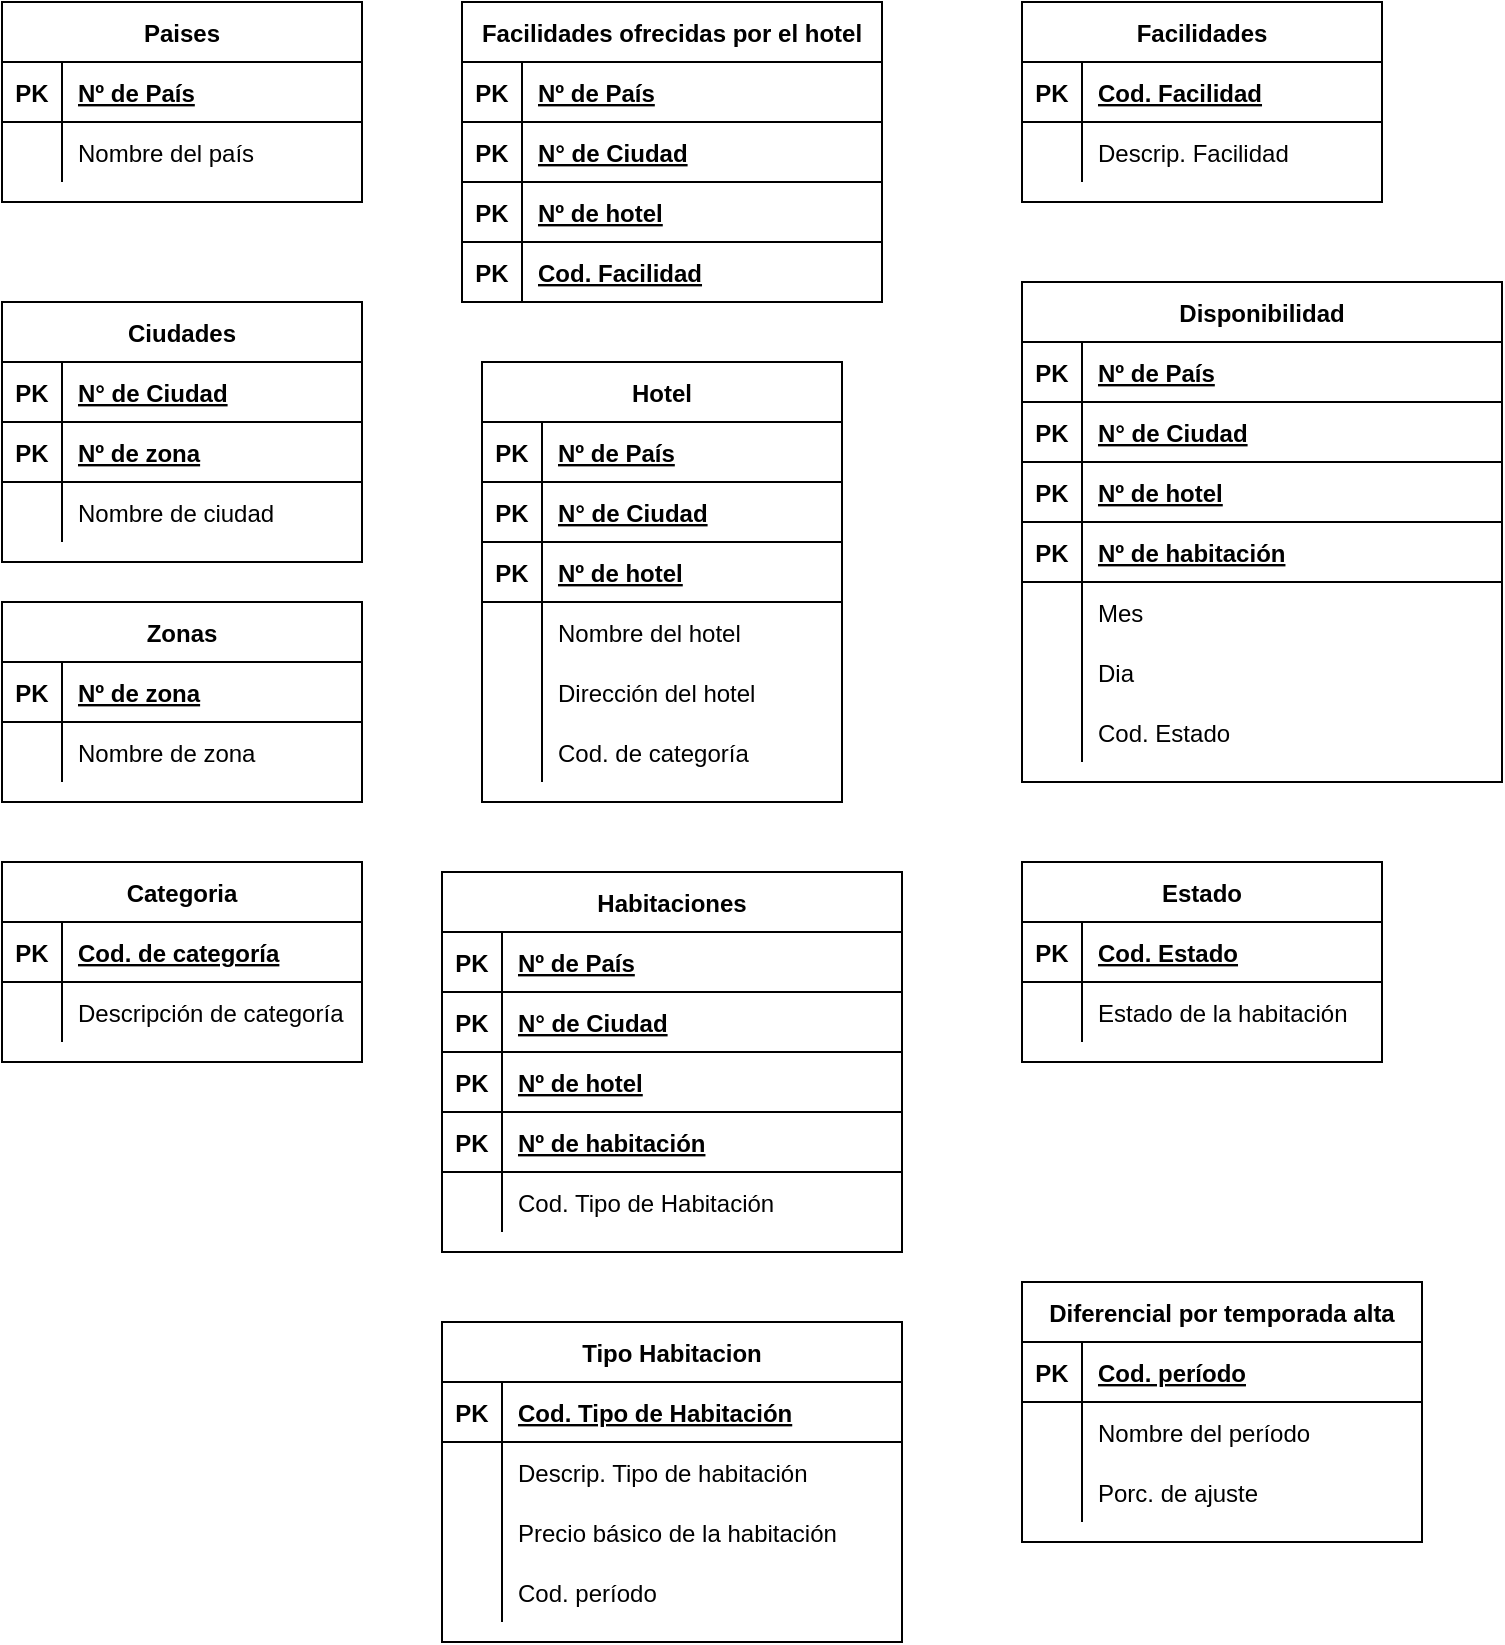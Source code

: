 <mxfile version="13.6.6" type="github">
  <diagram id="R2lEEEUBdFMjLlhIrx00" name="Page-1">
    <mxGraphModel dx="1021" dy="472" grid="1" gridSize="10" guides="1" tooltips="1" connect="1" arrows="1" fold="1" page="1" pageScale="1" pageWidth="850" pageHeight="1100" math="0" shadow="0" extFonts="Permanent Marker^https://fonts.googleapis.com/css?family=Permanent+Marker">
      <root>
        <mxCell id="0" />
        <mxCell id="1" parent="0" />
        <mxCell id="zM5AwayF6_xYyE6DOSep-14" value="Facilidades ofrecidas por el hotel" style="shape=table;startSize=30;container=1;collapsible=1;childLayout=tableLayout;fixedRows=1;rowLines=0;fontStyle=1;align=center;resizeLast=1;" parent="1" vertex="1">
          <mxGeometry x="530" y="20" width="210" height="150" as="geometry" />
        </mxCell>
        <mxCell id="zM5AwayF6_xYyE6DOSep-15" value="" style="shape=partialRectangle;collapsible=0;dropTarget=0;pointerEvents=0;fillColor=none;top=0;left=0;bottom=1;right=0;points=[[0,0.5],[1,0.5]];portConstraint=eastwest;" parent="zM5AwayF6_xYyE6DOSep-14" vertex="1">
          <mxGeometry y="30" width="210" height="30" as="geometry" />
        </mxCell>
        <mxCell id="zM5AwayF6_xYyE6DOSep-16" value="PK" style="shape=partialRectangle;connectable=0;fillColor=none;top=0;left=0;bottom=0;right=0;fontStyle=1;overflow=hidden;" parent="zM5AwayF6_xYyE6DOSep-15" vertex="1">
          <mxGeometry width="30" height="30" as="geometry" />
        </mxCell>
        <mxCell id="zM5AwayF6_xYyE6DOSep-17" value="Nº de País" style="shape=partialRectangle;connectable=0;fillColor=none;top=0;left=0;bottom=0;right=0;align=left;spacingLeft=6;fontStyle=5;overflow=hidden;" parent="zM5AwayF6_xYyE6DOSep-15" vertex="1">
          <mxGeometry x="30" width="180" height="30" as="geometry" />
        </mxCell>
        <mxCell id="zM5AwayF6_xYyE6DOSep-81" value="" style="shape=partialRectangle;collapsible=0;dropTarget=0;pointerEvents=0;fillColor=none;top=0;left=0;bottom=1;right=0;points=[[0,0.5],[1,0.5]];portConstraint=eastwest;" parent="zM5AwayF6_xYyE6DOSep-14" vertex="1">
          <mxGeometry y="60" width="210" height="30" as="geometry" />
        </mxCell>
        <mxCell id="zM5AwayF6_xYyE6DOSep-82" value="PK" style="shape=partialRectangle;connectable=0;fillColor=none;top=0;left=0;bottom=0;right=0;fontStyle=1;overflow=hidden;" parent="zM5AwayF6_xYyE6DOSep-81" vertex="1">
          <mxGeometry width="30" height="30" as="geometry" />
        </mxCell>
        <mxCell id="zM5AwayF6_xYyE6DOSep-83" value="N° de Ciudad" style="shape=partialRectangle;connectable=0;fillColor=none;top=0;left=0;bottom=0;right=0;align=left;spacingLeft=6;fontStyle=5;overflow=hidden;" parent="zM5AwayF6_xYyE6DOSep-81" vertex="1">
          <mxGeometry x="30" width="180" height="30" as="geometry" />
        </mxCell>
        <mxCell id="zM5AwayF6_xYyE6DOSep-87" value="" style="shape=partialRectangle;collapsible=0;dropTarget=0;pointerEvents=0;fillColor=none;top=0;left=0;bottom=1;right=0;points=[[0,0.5],[1,0.5]];portConstraint=eastwest;align=center;" parent="zM5AwayF6_xYyE6DOSep-14" vertex="1">
          <mxGeometry y="90" width="210" height="30" as="geometry" />
        </mxCell>
        <mxCell id="zM5AwayF6_xYyE6DOSep-88" value="PK" style="shape=partialRectangle;connectable=0;fillColor=none;top=0;left=0;bottom=0;right=0;fontStyle=1;overflow=hidden;" parent="zM5AwayF6_xYyE6DOSep-87" vertex="1">
          <mxGeometry width="30" height="30" as="geometry" />
        </mxCell>
        <mxCell id="zM5AwayF6_xYyE6DOSep-89" value="Nº de hotel" style="shape=partialRectangle;connectable=0;fillColor=none;top=0;left=0;bottom=0;right=0;align=left;spacingLeft=6;fontStyle=5;overflow=hidden;" parent="zM5AwayF6_xYyE6DOSep-87" vertex="1">
          <mxGeometry x="30" width="180" height="30" as="geometry" />
        </mxCell>
        <mxCell id="zM5AwayF6_xYyE6DOSep-90" value="" style="shape=partialRectangle;collapsible=0;dropTarget=0;pointerEvents=0;fillColor=none;top=0;left=0;bottom=1;right=0;points=[[0,0.5],[1,0.5]];portConstraint=eastwest;align=center;" parent="zM5AwayF6_xYyE6DOSep-14" vertex="1">
          <mxGeometry y="120" width="210" height="30" as="geometry" />
        </mxCell>
        <mxCell id="zM5AwayF6_xYyE6DOSep-91" value="PK" style="shape=partialRectangle;connectable=0;fillColor=none;top=0;left=0;bottom=0;right=0;fontStyle=1;overflow=hidden;" parent="zM5AwayF6_xYyE6DOSep-90" vertex="1">
          <mxGeometry width="30" height="30" as="geometry" />
        </mxCell>
        <mxCell id="zM5AwayF6_xYyE6DOSep-92" value="Cod. Facilidad" style="shape=partialRectangle;connectable=0;fillColor=none;top=0;left=0;bottom=0;right=0;align=left;spacingLeft=6;fontStyle=5;overflow=hidden;" parent="zM5AwayF6_xYyE6DOSep-90" vertex="1">
          <mxGeometry x="30" width="180" height="30" as="geometry" />
        </mxCell>
        <mxCell id="zM5AwayF6_xYyE6DOSep-1" value="Hotel" style="shape=table;startSize=30;container=1;collapsible=1;childLayout=tableLayout;fixedRows=1;rowLines=0;fontStyle=1;align=center;resizeLast=1;" parent="1" vertex="1">
          <mxGeometry x="540" y="200" width="180" height="220" as="geometry" />
        </mxCell>
        <mxCell id="zM5AwayF6_xYyE6DOSep-2" value="" style="shape=partialRectangle;collapsible=0;dropTarget=0;pointerEvents=0;fillColor=none;top=0;left=0;bottom=1;right=0;points=[[0,0.5],[1,0.5]];portConstraint=eastwest;" parent="zM5AwayF6_xYyE6DOSep-1" vertex="1">
          <mxGeometry y="30" width="180" height="30" as="geometry" />
        </mxCell>
        <mxCell id="zM5AwayF6_xYyE6DOSep-3" value="PK" style="shape=partialRectangle;connectable=0;fillColor=none;top=0;left=0;bottom=0;right=0;fontStyle=1;overflow=hidden;" parent="zM5AwayF6_xYyE6DOSep-2" vertex="1">
          <mxGeometry width="30" height="30" as="geometry" />
        </mxCell>
        <mxCell id="zM5AwayF6_xYyE6DOSep-4" value="Nº de País" style="shape=partialRectangle;connectable=0;fillColor=none;top=0;left=0;bottom=0;right=0;align=left;spacingLeft=6;fontStyle=5;overflow=hidden;" parent="zM5AwayF6_xYyE6DOSep-2" vertex="1">
          <mxGeometry x="30" width="150" height="30" as="geometry" />
        </mxCell>
        <mxCell id="zM5AwayF6_xYyE6DOSep-41" value="" style="shape=partialRectangle;collapsible=0;dropTarget=0;pointerEvents=0;fillColor=none;top=0;left=0;bottom=1;right=0;points=[[0,0.5],[1,0.5]];portConstraint=eastwest;" parent="zM5AwayF6_xYyE6DOSep-1" vertex="1">
          <mxGeometry y="60" width="180" height="30" as="geometry" />
        </mxCell>
        <mxCell id="zM5AwayF6_xYyE6DOSep-42" value="PK" style="shape=partialRectangle;connectable=0;fillColor=none;top=0;left=0;bottom=0;right=0;fontStyle=1;overflow=hidden;" parent="zM5AwayF6_xYyE6DOSep-41" vertex="1">
          <mxGeometry width="30" height="30" as="geometry" />
        </mxCell>
        <mxCell id="zM5AwayF6_xYyE6DOSep-43" value="N° de Ciudad" style="shape=partialRectangle;connectable=0;fillColor=none;top=0;left=0;bottom=0;right=0;align=left;spacingLeft=6;fontStyle=5;overflow=hidden;" parent="zM5AwayF6_xYyE6DOSep-41" vertex="1">
          <mxGeometry x="30" width="150" height="30" as="geometry" />
        </mxCell>
        <mxCell id="zM5AwayF6_xYyE6DOSep-57" value="" style="shape=partialRectangle;collapsible=0;dropTarget=0;pointerEvents=0;fillColor=none;top=0;left=0;bottom=1;right=0;points=[[0,0.5],[1,0.5]];portConstraint=eastwest;" parent="zM5AwayF6_xYyE6DOSep-1" vertex="1">
          <mxGeometry y="90" width="180" height="30" as="geometry" />
        </mxCell>
        <mxCell id="zM5AwayF6_xYyE6DOSep-58" value="PK" style="shape=partialRectangle;connectable=0;fillColor=none;top=0;left=0;bottom=0;right=0;fontStyle=1;overflow=hidden;" parent="zM5AwayF6_xYyE6DOSep-57" vertex="1">
          <mxGeometry width="30" height="30" as="geometry" />
        </mxCell>
        <mxCell id="zM5AwayF6_xYyE6DOSep-59" value="Nº de hotel" style="shape=partialRectangle;connectable=0;fillColor=none;top=0;left=0;bottom=0;right=0;align=left;spacingLeft=6;fontStyle=5;overflow=hidden;" parent="zM5AwayF6_xYyE6DOSep-57" vertex="1">
          <mxGeometry x="30" width="150" height="30" as="geometry" />
        </mxCell>
        <mxCell id="zM5AwayF6_xYyE6DOSep-61" value="" style="shape=partialRectangle;collapsible=0;dropTarget=0;pointerEvents=0;fillColor=none;top=0;left=0;bottom=0;right=0;points=[[0,0.5],[1,0.5]];portConstraint=eastwest;" parent="zM5AwayF6_xYyE6DOSep-1" vertex="1">
          <mxGeometry y="120" width="180" height="30" as="geometry" />
        </mxCell>
        <mxCell id="zM5AwayF6_xYyE6DOSep-62" value="" style="shape=partialRectangle;connectable=0;fillColor=none;top=0;left=0;bottom=0;right=0;editable=1;overflow=hidden;" parent="zM5AwayF6_xYyE6DOSep-61" vertex="1">
          <mxGeometry width="30" height="30" as="geometry" />
        </mxCell>
        <mxCell id="zM5AwayF6_xYyE6DOSep-63" value="Nombre del hotel " style="shape=partialRectangle;connectable=0;fillColor=none;top=0;left=0;bottom=0;right=0;align=left;spacingLeft=6;overflow=hidden;" parent="zM5AwayF6_xYyE6DOSep-61" vertex="1">
          <mxGeometry x="30" width="150" height="30" as="geometry" />
        </mxCell>
        <mxCell id="zM5AwayF6_xYyE6DOSep-65" value="" style="shape=partialRectangle;collapsible=0;dropTarget=0;pointerEvents=0;fillColor=none;top=0;left=0;bottom=0;right=0;points=[[0,0.5],[1,0.5]];portConstraint=eastwest;" parent="zM5AwayF6_xYyE6DOSep-1" vertex="1">
          <mxGeometry y="150" width="180" height="30" as="geometry" />
        </mxCell>
        <mxCell id="zM5AwayF6_xYyE6DOSep-66" value="" style="shape=partialRectangle;connectable=0;fillColor=none;top=0;left=0;bottom=0;right=0;editable=1;overflow=hidden;" parent="zM5AwayF6_xYyE6DOSep-65" vertex="1">
          <mxGeometry width="30" height="30" as="geometry" />
        </mxCell>
        <mxCell id="zM5AwayF6_xYyE6DOSep-67" value="Dirección del hotel" style="shape=partialRectangle;connectable=0;fillColor=none;top=0;left=0;bottom=0;right=0;align=left;spacingLeft=6;overflow=hidden;" parent="zM5AwayF6_xYyE6DOSep-65" vertex="1">
          <mxGeometry x="30" width="150" height="30" as="geometry" />
        </mxCell>
        <mxCell id="zM5AwayF6_xYyE6DOSep-69" value="" style="shape=partialRectangle;collapsible=0;dropTarget=0;pointerEvents=0;fillColor=none;top=0;left=0;bottom=0;right=0;points=[[0,0.5],[1,0.5]];portConstraint=eastwest;" parent="zM5AwayF6_xYyE6DOSep-1" vertex="1">
          <mxGeometry y="180" width="180" height="30" as="geometry" />
        </mxCell>
        <mxCell id="zM5AwayF6_xYyE6DOSep-70" value="" style="shape=partialRectangle;connectable=0;fillColor=none;top=0;left=0;bottom=0;right=0;editable=1;overflow=hidden;" parent="zM5AwayF6_xYyE6DOSep-69" vertex="1">
          <mxGeometry width="30" height="30" as="geometry" />
        </mxCell>
        <mxCell id="zM5AwayF6_xYyE6DOSep-71" value="Cod. de categoría" style="shape=partialRectangle;connectable=0;fillColor=none;top=0;left=0;bottom=0;right=0;align=left;spacingLeft=6;overflow=hidden;" parent="zM5AwayF6_xYyE6DOSep-69" vertex="1">
          <mxGeometry x="30" width="150" height="30" as="geometry" />
        </mxCell>
        <mxCell id="zM5AwayF6_xYyE6DOSep-150" value="Disponibilidad" style="shape=table;startSize=30;container=1;collapsible=1;childLayout=tableLayout;fixedRows=1;rowLines=0;fontStyle=1;align=center;resizeLast=1;" parent="1" vertex="1">
          <mxGeometry x="810" y="160" width="240" height="250" as="geometry" />
        </mxCell>
        <mxCell id="zM5AwayF6_xYyE6DOSep-151" value="" style="shape=partialRectangle;collapsible=0;dropTarget=0;pointerEvents=0;fillColor=none;top=0;left=0;bottom=1;right=0;points=[[0,0.5],[1,0.5]];portConstraint=eastwest;align=center;" parent="zM5AwayF6_xYyE6DOSep-150" vertex="1">
          <mxGeometry y="30" width="240" height="30" as="geometry" />
        </mxCell>
        <mxCell id="zM5AwayF6_xYyE6DOSep-152" value="PK" style="shape=partialRectangle;connectable=0;fillColor=none;top=0;left=0;bottom=0;right=0;fontStyle=1;overflow=hidden;" parent="zM5AwayF6_xYyE6DOSep-151" vertex="1">
          <mxGeometry width="30" height="30" as="geometry" />
        </mxCell>
        <mxCell id="zM5AwayF6_xYyE6DOSep-153" value="Nº de País" style="shape=partialRectangle;connectable=0;fillColor=none;top=0;left=0;bottom=0;right=0;align=left;spacingLeft=6;fontStyle=5;overflow=hidden;" parent="zM5AwayF6_xYyE6DOSep-151" vertex="1">
          <mxGeometry x="30" width="210" height="30" as="geometry" />
        </mxCell>
        <mxCell id="zM5AwayF6_xYyE6DOSep-154" value="" style="shape=partialRectangle;collapsible=0;dropTarget=0;pointerEvents=0;fillColor=none;top=0;left=0;bottom=1;right=0;points=[[0,0.5],[1,0.5]];portConstraint=eastwest;align=center;" parent="zM5AwayF6_xYyE6DOSep-150" vertex="1">
          <mxGeometry y="60" width="240" height="30" as="geometry" />
        </mxCell>
        <mxCell id="zM5AwayF6_xYyE6DOSep-155" value="PK" style="shape=partialRectangle;connectable=0;fillColor=none;top=0;left=0;bottom=0;right=0;fontStyle=1;overflow=hidden;" parent="zM5AwayF6_xYyE6DOSep-154" vertex="1">
          <mxGeometry width="30" height="30" as="geometry" />
        </mxCell>
        <mxCell id="zM5AwayF6_xYyE6DOSep-156" value="N° de Ciudad" style="shape=partialRectangle;connectable=0;fillColor=none;top=0;left=0;bottom=0;right=0;align=left;spacingLeft=6;fontStyle=5;overflow=hidden;" parent="zM5AwayF6_xYyE6DOSep-154" vertex="1">
          <mxGeometry x="30" width="210" height="30" as="geometry" />
        </mxCell>
        <mxCell id="zM5AwayF6_xYyE6DOSep-160" value="" style="shape=partialRectangle;collapsible=0;dropTarget=0;pointerEvents=0;fillColor=none;top=0;left=0;bottom=1;right=0;points=[[0,0.5],[1,0.5]];portConstraint=eastwest;" parent="zM5AwayF6_xYyE6DOSep-150" vertex="1">
          <mxGeometry y="90" width="240" height="30" as="geometry" />
        </mxCell>
        <mxCell id="zM5AwayF6_xYyE6DOSep-161" value="PK" style="shape=partialRectangle;connectable=0;fillColor=none;top=0;left=0;bottom=0;right=0;fontStyle=1;overflow=hidden;" parent="zM5AwayF6_xYyE6DOSep-160" vertex="1">
          <mxGeometry width="30" height="30" as="geometry" />
        </mxCell>
        <mxCell id="zM5AwayF6_xYyE6DOSep-162" value="Nº de hotel" style="shape=partialRectangle;connectable=0;fillColor=none;top=0;left=0;bottom=0;right=0;align=left;spacingLeft=6;fontStyle=5;overflow=hidden;" parent="zM5AwayF6_xYyE6DOSep-160" vertex="1">
          <mxGeometry x="30" width="210" height="30" as="geometry" />
        </mxCell>
        <mxCell id="zM5AwayF6_xYyE6DOSep-163" value="" style="shape=partialRectangle;collapsible=0;dropTarget=0;pointerEvents=0;fillColor=none;top=0;left=0;bottom=1;right=0;points=[[0,0.5],[1,0.5]];portConstraint=eastwest;" parent="zM5AwayF6_xYyE6DOSep-150" vertex="1">
          <mxGeometry y="120" width="240" height="30" as="geometry" />
        </mxCell>
        <mxCell id="zM5AwayF6_xYyE6DOSep-164" value="PK" style="shape=partialRectangle;connectable=0;fillColor=none;top=0;left=0;bottom=0;right=0;fontStyle=1;overflow=hidden;" parent="zM5AwayF6_xYyE6DOSep-163" vertex="1">
          <mxGeometry width="30" height="30" as="geometry" />
        </mxCell>
        <mxCell id="zM5AwayF6_xYyE6DOSep-165" value="Nº de habitación" style="shape=partialRectangle;connectable=0;fillColor=none;top=0;left=0;bottom=0;right=0;align=left;spacingLeft=6;fontStyle=5;overflow=hidden;" parent="zM5AwayF6_xYyE6DOSep-163" vertex="1">
          <mxGeometry x="30" width="210" height="30" as="geometry" />
        </mxCell>
        <mxCell id="zM5AwayF6_xYyE6DOSep-169" value="" style="shape=partialRectangle;collapsible=0;dropTarget=0;pointerEvents=0;fillColor=none;top=0;left=0;bottom=0;right=0;points=[[0,0.5],[1,0.5]];portConstraint=eastwest;" parent="zM5AwayF6_xYyE6DOSep-150" vertex="1">
          <mxGeometry y="150" width="240" height="30" as="geometry" />
        </mxCell>
        <mxCell id="zM5AwayF6_xYyE6DOSep-170" value="" style="shape=partialRectangle;connectable=0;fillColor=none;top=0;left=0;bottom=0;right=0;editable=1;overflow=hidden;" parent="zM5AwayF6_xYyE6DOSep-169" vertex="1">
          <mxGeometry width="30" height="30" as="geometry" />
        </mxCell>
        <mxCell id="zM5AwayF6_xYyE6DOSep-171" value="Mes" style="shape=partialRectangle;connectable=0;fillColor=none;top=0;left=0;bottom=0;right=0;align=left;spacingLeft=6;overflow=hidden;" parent="zM5AwayF6_xYyE6DOSep-169" vertex="1">
          <mxGeometry x="30" width="210" height="30" as="geometry" />
        </mxCell>
        <mxCell id="zM5AwayF6_xYyE6DOSep-172" value="" style="shape=partialRectangle;collapsible=0;dropTarget=0;pointerEvents=0;fillColor=none;top=0;left=0;bottom=0;right=0;points=[[0,0.5],[1,0.5]];portConstraint=eastwest;" parent="zM5AwayF6_xYyE6DOSep-150" vertex="1">
          <mxGeometry y="180" width="240" height="30" as="geometry" />
        </mxCell>
        <mxCell id="zM5AwayF6_xYyE6DOSep-173" value="" style="shape=partialRectangle;connectable=0;fillColor=none;top=0;left=0;bottom=0;right=0;editable=1;overflow=hidden;" parent="zM5AwayF6_xYyE6DOSep-172" vertex="1">
          <mxGeometry width="30" height="30" as="geometry" />
        </mxCell>
        <mxCell id="zM5AwayF6_xYyE6DOSep-174" value="Dia" style="shape=partialRectangle;connectable=0;fillColor=none;top=0;left=0;bottom=0;right=0;align=left;spacingLeft=6;overflow=hidden;" parent="zM5AwayF6_xYyE6DOSep-172" vertex="1">
          <mxGeometry x="30" width="210" height="30" as="geometry" />
        </mxCell>
        <mxCell id="zM5AwayF6_xYyE6DOSep-176" value="" style="shape=partialRectangle;collapsible=0;dropTarget=0;pointerEvents=0;fillColor=none;top=0;left=0;bottom=0;right=0;points=[[0,0.5],[1,0.5]];portConstraint=eastwest;" parent="zM5AwayF6_xYyE6DOSep-150" vertex="1">
          <mxGeometry y="210" width="240" height="30" as="geometry" />
        </mxCell>
        <mxCell id="zM5AwayF6_xYyE6DOSep-177" value="" style="shape=partialRectangle;connectable=0;fillColor=none;top=0;left=0;bottom=0;right=0;editable=1;overflow=hidden;" parent="zM5AwayF6_xYyE6DOSep-176" vertex="1">
          <mxGeometry width="30" height="30" as="geometry" />
        </mxCell>
        <mxCell id="zM5AwayF6_xYyE6DOSep-178" value="Cod. Estado" style="shape=partialRectangle;connectable=0;fillColor=none;top=0;left=0;bottom=0;right=0;align=left;spacingLeft=6;overflow=hidden;" parent="zM5AwayF6_xYyE6DOSep-176" vertex="1">
          <mxGeometry x="30" width="210" height="30" as="geometry" />
        </mxCell>
        <mxCell id="zM5AwayF6_xYyE6DOSep-27" value="Habitaciones" style="shape=table;startSize=30;container=1;collapsible=1;childLayout=tableLayout;fixedRows=1;rowLines=0;fontStyle=1;align=center;resizeLast=1;" parent="1" vertex="1">
          <mxGeometry x="520" y="455" width="230" height="190" as="geometry" />
        </mxCell>
        <mxCell id="zM5AwayF6_xYyE6DOSep-28" value="" style="shape=partialRectangle;collapsible=0;dropTarget=0;pointerEvents=0;fillColor=none;top=0;left=0;bottom=1;right=0;points=[[0,0.5],[1,0.5]];portConstraint=eastwest;" parent="zM5AwayF6_xYyE6DOSep-27" vertex="1">
          <mxGeometry y="30" width="230" height="30" as="geometry" />
        </mxCell>
        <mxCell id="zM5AwayF6_xYyE6DOSep-29" value="PK" style="shape=partialRectangle;connectable=0;fillColor=none;top=0;left=0;bottom=0;right=0;fontStyle=1;overflow=hidden;" parent="zM5AwayF6_xYyE6DOSep-28" vertex="1">
          <mxGeometry width="30" height="30" as="geometry" />
        </mxCell>
        <mxCell id="zM5AwayF6_xYyE6DOSep-30" value="Nº de País" style="shape=partialRectangle;connectable=0;fillColor=none;top=0;left=0;bottom=0;right=0;align=left;spacingLeft=6;fontStyle=5;overflow=hidden;" parent="zM5AwayF6_xYyE6DOSep-28" vertex="1">
          <mxGeometry x="30" width="200" height="30" as="geometry" />
        </mxCell>
        <mxCell id="zM5AwayF6_xYyE6DOSep-94" value="" style="shape=partialRectangle;collapsible=0;dropTarget=0;pointerEvents=0;fillColor=none;top=0;left=0;bottom=1;right=0;points=[[0,0.5],[1,0.5]];portConstraint=eastwest;" parent="zM5AwayF6_xYyE6DOSep-27" vertex="1">
          <mxGeometry y="60" width="230" height="30" as="geometry" />
        </mxCell>
        <mxCell id="zM5AwayF6_xYyE6DOSep-95" value="PK" style="shape=partialRectangle;connectable=0;fillColor=none;top=0;left=0;bottom=0;right=0;fontStyle=1;overflow=hidden;" parent="zM5AwayF6_xYyE6DOSep-94" vertex="1">
          <mxGeometry width="30" height="30" as="geometry" />
        </mxCell>
        <mxCell id="zM5AwayF6_xYyE6DOSep-96" value="N° de Ciudad" style="shape=partialRectangle;connectable=0;fillColor=none;top=0;left=0;bottom=0;right=0;align=left;spacingLeft=6;fontStyle=5;overflow=hidden;" parent="zM5AwayF6_xYyE6DOSep-94" vertex="1">
          <mxGeometry x="30" width="200" height="30" as="geometry" />
        </mxCell>
        <mxCell id="zM5AwayF6_xYyE6DOSep-100" value="" style="shape=partialRectangle;collapsible=0;dropTarget=0;pointerEvents=0;fillColor=none;top=0;left=0;bottom=1;right=0;points=[[0,0.5],[1,0.5]];portConstraint=eastwest;align=center;" parent="zM5AwayF6_xYyE6DOSep-27" vertex="1">
          <mxGeometry y="90" width="230" height="30" as="geometry" />
        </mxCell>
        <mxCell id="zM5AwayF6_xYyE6DOSep-101" value="PK" style="shape=partialRectangle;connectable=0;fillColor=none;top=0;left=0;bottom=0;right=0;fontStyle=1;overflow=hidden;" parent="zM5AwayF6_xYyE6DOSep-100" vertex="1">
          <mxGeometry width="30" height="30" as="geometry" />
        </mxCell>
        <mxCell id="zM5AwayF6_xYyE6DOSep-102" value="Nº de hotel" style="shape=partialRectangle;connectable=0;fillColor=none;top=0;left=0;bottom=0;right=0;align=left;spacingLeft=6;fontStyle=5;overflow=hidden;" parent="zM5AwayF6_xYyE6DOSep-100" vertex="1">
          <mxGeometry x="30" width="200" height="30" as="geometry" />
        </mxCell>
        <mxCell id="zM5AwayF6_xYyE6DOSep-103" value="" style="shape=partialRectangle;collapsible=0;dropTarget=0;pointerEvents=0;fillColor=none;top=0;left=0;bottom=1;right=0;points=[[0,0.5],[1,0.5]];portConstraint=eastwest;align=center;" parent="zM5AwayF6_xYyE6DOSep-27" vertex="1">
          <mxGeometry y="120" width="230" height="30" as="geometry" />
        </mxCell>
        <mxCell id="zM5AwayF6_xYyE6DOSep-104" value="PK" style="shape=partialRectangle;connectable=0;fillColor=none;top=0;left=0;bottom=0;right=0;fontStyle=1;overflow=hidden;" parent="zM5AwayF6_xYyE6DOSep-103" vertex="1">
          <mxGeometry width="30" height="30" as="geometry" />
        </mxCell>
        <mxCell id="zM5AwayF6_xYyE6DOSep-105" value="Nº de habitación" style="shape=partialRectangle;connectable=0;fillColor=none;top=0;left=0;bottom=0;right=0;align=left;spacingLeft=6;fontStyle=5;overflow=hidden;" parent="zM5AwayF6_xYyE6DOSep-103" vertex="1">
          <mxGeometry x="30" width="200" height="30" as="geometry" />
        </mxCell>
        <mxCell id="zM5AwayF6_xYyE6DOSep-31" value="" style="shape=partialRectangle;collapsible=0;dropTarget=0;pointerEvents=0;fillColor=none;top=0;left=0;bottom=0;right=0;points=[[0,0.5],[1,0.5]];portConstraint=eastwest;" parent="zM5AwayF6_xYyE6DOSep-27" vertex="1">
          <mxGeometry y="150" width="230" height="30" as="geometry" />
        </mxCell>
        <mxCell id="zM5AwayF6_xYyE6DOSep-32" value="" style="shape=partialRectangle;connectable=0;fillColor=none;top=0;left=0;bottom=0;right=0;editable=1;overflow=hidden;" parent="zM5AwayF6_xYyE6DOSep-31" vertex="1">
          <mxGeometry width="30" height="30" as="geometry" />
        </mxCell>
        <mxCell id="zM5AwayF6_xYyE6DOSep-33" value="Cod. Tipo de Habitación" style="shape=partialRectangle;connectable=0;fillColor=none;top=0;left=0;bottom=0;right=0;align=left;spacingLeft=6;overflow=hidden;" parent="zM5AwayF6_xYyE6DOSep-31" vertex="1">
          <mxGeometry x="30" width="200" height="30" as="geometry" />
        </mxCell>
        <mxCell id="rRIe8I33ze6aOMa40ayG-1" value="Paises" style="shape=table;startSize=30;container=1;collapsible=1;childLayout=tableLayout;fixedRows=1;rowLines=0;fontStyle=1;align=center;resizeLast=1;" vertex="1" parent="1">
          <mxGeometry x="300" y="20" width="180" height="100" as="geometry" />
        </mxCell>
        <mxCell id="rRIe8I33ze6aOMa40ayG-2" value="" style="shape=partialRectangle;collapsible=0;dropTarget=0;pointerEvents=0;fillColor=none;top=0;left=0;bottom=1;right=0;points=[[0,0.5],[1,0.5]];portConstraint=eastwest;" vertex="1" parent="rRIe8I33ze6aOMa40ayG-1">
          <mxGeometry y="30" width="180" height="30" as="geometry" />
        </mxCell>
        <mxCell id="rRIe8I33ze6aOMa40ayG-3" value="PK" style="shape=partialRectangle;connectable=0;fillColor=none;top=0;left=0;bottom=0;right=0;fontStyle=1;overflow=hidden;" vertex="1" parent="rRIe8I33ze6aOMa40ayG-2">
          <mxGeometry width="30" height="30" as="geometry" />
        </mxCell>
        <mxCell id="rRIe8I33ze6aOMa40ayG-4" value="Nº de País" style="shape=partialRectangle;connectable=0;fillColor=none;top=0;left=0;bottom=0;right=0;align=left;spacingLeft=6;fontStyle=5;overflow=hidden;" vertex="1" parent="rRIe8I33ze6aOMa40ayG-2">
          <mxGeometry x="30" width="150" height="30" as="geometry" />
        </mxCell>
        <mxCell id="rRIe8I33ze6aOMa40ayG-5" value="" style="shape=partialRectangle;collapsible=0;dropTarget=0;pointerEvents=0;fillColor=none;top=0;left=0;bottom=0;right=0;points=[[0,0.5],[1,0.5]];portConstraint=eastwest;" vertex="1" parent="rRIe8I33ze6aOMa40ayG-1">
          <mxGeometry y="60" width="180" height="30" as="geometry" />
        </mxCell>
        <mxCell id="rRIe8I33ze6aOMa40ayG-6" value="" style="shape=partialRectangle;connectable=0;fillColor=none;top=0;left=0;bottom=0;right=0;editable=1;overflow=hidden;" vertex="1" parent="rRIe8I33ze6aOMa40ayG-5">
          <mxGeometry width="30" height="30" as="geometry" />
        </mxCell>
        <mxCell id="rRIe8I33ze6aOMa40ayG-7" value="Nombre del país" style="shape=partialRectangle;connectable=0;fillColor=none;top=0;left=0;bottom=0;right=0;align=left;spacingLeft=6;overflow=hidden;" vertex="1" parent="rRIe8I33ze6aOMa40ayG-5">
          <mxGeometry x="30" width="150" height="30" as="geometry" />
        </mxCell>
        <mxCell id="rRIe8I33ze6aOMa40ayG-17" value="Ciudades" style="shape=table;startSize=30;container=1;collapsible=1;childLayout=tableLayout;fixedRows=1;rowLines=0;fontStyle=1;align=center;resizeLast=1;" vertex="1" parent="1">
          <mxGeometry x="300" y="170" width="180" height="130" as="geometry" />
        </mxCell>
        <mxCell id="rRIe8I33ze6aOMa40ayG-18" value="" style="shape=partialRectangle;collapsible=0;dropTarget=0;pointerEvents=0;fillColor=none;top=0;left=0;bottom=1;right=0;points=[[0,0.5],[1,0.5]];portConstraint=eastwest;" vertex="1" parent="rRIe8I33ze6aOMa40ayG-17">
          <mxGeometry y="30" width="180" height="30" as="geometry" />
        </mxCell>
        <mxCell id="rRIe8I33ze6aOMa40ayG-19" value="PK" style="shape=partialRectangle;connectable=0;fillColor=none;top=0;left=0;bottom=0;right=0;fontStyle=1;overflow=hidden;" vertex="1" parent="rRIe8I33ze6aOMa40ayG-18">
          <mxGeometry width="30" height="30" as="geometry" />
        </mxCell>
        <mxCell id="rRIe8I33ze6aOMa40ayG-20" value="N° de Ciudad" style="shape=partialRectangle;connectable=0;fillColor=none;top=0;left=0;bottom=0;right=0;align=left;spacingLeft=6;fontStyle=5;overflow=hidden;" vertex="1" parent="rRIe8I33ze6aOMa40ayG-18">
          <mxGeometry x="30" width="150" height="30" as="geometry" />
        </mxCell>
        <mxCell id="rRIe8I33ze6aOMa40ayG-31" value="" style="shape=partialRectangle;collapsible=0;dropTarget=0;pointerEvents=0;fillColor=none;top=0;left=0;bottom=1;right=0;points=[[0,0.5],[1,0.5]];portConstraint=eastwest;" vertex="1" parent="rRIe8I33ze6aOMa40ayG-17">
          <mxGeometry y="60" width="180" height="30" as="geometry" />
        </mxCell>
        <mxCell id="rRIe8I33ze6aOMa40ayG-32" value="PK" style="shape=partialRectangle;connectable=0;fillColor=none;top=0;left=0;bottom=0;right=0;fontStyle=1;overflow=hidden;" vertex="1" parent="rRIe8I33ze6aOMa40ayG-31">
          <mxGeometry width="30" height="30" as="geometry" />
        </mxCell>
        <mxCell id="rRIe8I33ze6aOMa40ayG-33" value="Nº de zona" style="shape=partialRectangle;connectable=0;fillColor=none;top=0;left=0;bottom=0;right=0;align=left;spacingLeft=6;fontStyle=5;overflow=hidden;" vertex="1" parent="rRIe8I33ze6aOMa40ayG-31">
          <mxGeometry x="30" width="150" height="30" as="geometry" />
        </mxCell>
        <mxCell id="rRIe8I33ze6aOMa40ayG-21" value="" style="shape=partialRectangle;collapsible=0;dropTarget=0;pointerEvents=0;fillColor=none;top=0;left=0;bottom=0;right=0;points=[[0,0.5],[1,0.5]];portConstraint=eastwest;" vertex="1" parent="rRIe8I33ze6aOMa40ayG-17">
          <mxGeometry y="90" width="180" height="30" as="geometry" />
        </mxCell>
        <mxCell id="rRIe8I33ze6aOMa40ayG-22" value="" style="shape=partialRectangle;connectable=0;fillColor=none;top=0;left=0;bottom=0;right=0;editable=1;overflow=hidden;" vertex="1" parent="rRIe8I33ze6aOMa40ayG-21">
          <mxGeometry width="30" height="30" as="geometry" />
        </mxCell>
        <mxCell id="rRIe8I33ze6aOMa40ayG-23" value="Nombre de ciudad" style="shape=partialRectangle;connectable=0;fillColor=none;top=0;left=0;bottom=0;right=0;align=left;spacingLeft=6;overflow=hidden;" vertex="1" parent="rRIe8I33ze6aOMa40ayG-21">
          <mxGeometry x="30" width="150" height="30" as="geometry" />
        </mxCell>
        <mxCell id="rRIe8I33ze6aOMa40ayG-44" value="Facilidades" style="shape=table;startSize=30;container=1;collapsible=1;childLayout=tableLayout;fixedRows=1;rowLines=0;fontStyle=1;align=center;resizeLast=1;" vertex="1" parent="1">
          <mxGeometry x="810" y="20" width="180" height="100" as="geometry" />
        </mxCell>
        <mxCell id="rRIe8I33ze6aOMa40ayG-45" value="" style="shape=partialRectangle;collapsible=0;dropTarget=0;pointerEvents=0;fillColor=none;top=0;left=0;bottom=1;right=0;points=[[0,0.5],[1,0.5]];portConstraint=eastwest;" vertex="1" parent="rRIe8I33ze6aOMa40ayG-44">
          <mxGeometry y="30" width="180" height="30" as="geometry" />
        </mxCell>
        <mxCell id="rRIe8I33ze6aOMa40ayG-46" value="PK" style="shape=partialRectangle;connectable=0;fillColor=none;top=0;left=0;bottom=0;right=0;fontStyle=1;overflow=hidden;" vertex="1" parent="rRIe8I33ze6aOMa40ayG-45">
          <mxGeometry width="30" height="30" as="geometry" />
        </mxCell>
        <mxCell id="rRIe8I33ze6aOMa40ayG-47" value="Cod. Facilidad" style="shape=partialRectangle;connectable=0;fillColor=none;top=0;left=0;bottom=0;right=0;align=left;spacingLeft=6;fontStyle=5;overflow=hidden;" vertex="1" parent="rRIe8I33ze6aOMa40ayG-45">
          <mxGeometry x="30" width="150" height="30" as="geometry" />
        </mxCell>
        <mxCell id="rRIe8I33ze6aOMa40ayG-48" value="" style="shape=partialRectangle;collapsible=0;dropTarget=0;pointerEvents=0;fillColor=none;top=0;left=0;bottom=0;right=0;points=[[0,0.5],[1,0.5]];portConstraint=eastwest;" vertex="1" parent="rRIe8I33ze6aOMa40ayG-44">
          <mxGeometry y="60" width="180" height="30" as="geometry" />
        </mxCell>
        <mxCell id="rRIe8I33ze6aOMa40ayG-49" value="" style="shape=partialRectangle;connectable=0;fillColor=none;top=0;left=0;bottom=0;right=0;editable=1;overflow=hidden;" vertex="1" parent="rRIe8I33ze6aOMa40ayG-48">
          <mxGeometry width="30" height="30" as="geometry" />
        </mxCell>
        <mxCell id="rRIe8I33ze6aOMa40ayG-50" value="Descrip. Facilidad" style="shape=partialRectangle;connectable=0;fillColor=none;top=0;left=0;bottom=0;right=0;align=left;spacingLeft=6;overflow=hidden;" vertex="1" parent="rRIe8I33ze6aOMa40ayG-48">
          <mxGeometry x="30" width="150" height="30" as="geometry" />
        </mxCell>
        <mxCell id="rRIe8I33ze6aOMa40ayG-62" value="Tipo Habitacion" style="shape=table;startSize=30;container=1;collapsible=1;childLayout=tableLayout;fixedRows=1;rowLines=0;fontStyle=1;align=center;resizeLast=1;" vertex="1" parent="1">
          <mxGeometry x="520" y="680" width="230" height="160" as="geometry" />
        </mxCell>
        <mxCell id="rRIe8I33ze6aOMa40ayG-63" value="" style="shape=partialRectangle;collapsible=0;dropTarget=0;pointerEvents=0;fillColor=none;top=0;left=0;bottom=1;right=0;points=[[0,0.5],[1,0.5]];portConstraint=eastwest;" vertex="1" parent="rRIe8I33ze6aOMa40ayG-62">
          <mxGeometry y="30" width="230" height="30" as="geometry" />
        </mxCell>
        <mxCell id="rRIe8I33ze6aOMa40ayG-64" value="PK" style="shape=partialRectangle;connectable=0;fillColor=none;top=0;left=0;bottom=0;right=0;fontStyle=1;overflow=hidden;" vertex="1" parent="rRIe8I33ze6aOMa40ayG-63">
          <mxGeometry width="30" height="30" as="geometry" />
        </mxCell>
        <mxCell id="rRIe8I33ze6aOMa40ayG-65" value="Cod. Tipo de Habitación" style="shape=partialRectangle;connectable=0;fillColor=none;top=0;left=0;bottom=0;right=0;align=left;spacingLeft=6;fontStyle=5;overflow=hidden;" vertex="1" parent="rRIe8I33ze6aOMa40ayG-63">
          <mxGeometry x="30" width="200" height="30" as="geometry" />
        </mxCell>
        <mxCell id="rRIe8I33ze6aOMa40ayG-69" value="" style="shape=partialRectangle;collapsible=0;dropTarget=0;pointerEvents=0;fillColor=none;top=0;left=0;bottom=0;right=0;points=[[0,0.5],[1,0.5]];portConstraint=eastwest;" vertex="1" parent="rRIe8I33ze6aOMa40ayG-62">
          <mxGeometry y="60" width="230" height="30" as="geometry" />
        </mxCell>
        <mxCell id="rRIe8I33ze6aOMa40ayG-70" value="" style="shape=partialRectangle;connectable=0;fillColor=none;top=0;left=0;bottom=0;right=0;editable=1;overflow=hidden;" vertex="1" parent="rRIe8I33ze6aOMa40ayG-69">
          <mxGeometry width="30" height="30" as="geometry" />
        </mxCell>
        <mxCell id="rRIe8I33ze6aOMa40ayG-71" value="Descrip. Tipo de habitación" style="shape=partialRectangle;connectable=0;fillColor=none;top=0;left=0;bottom=0;right=0;align=left;spacingLeft=6;overflow=hidden;" vertex="1" parent="rRIe8I33ze6aOMa40ayG-69">
          <mxGeometry x="30" width="200" height="30" as="geometry" />
        </mxCell>
        <mxCell id="rRIe8I33ze6aOMa40ayG-73" value="" style="shape=partialRectangle;collapsible=0;dropTarget=0;pointerEvents=0;fillColor=none;top=0;left=0;bottom=0;right=0;points=[[0,0.5],[1,0.5]];portConstraint=eastwest;" vertex="1" parent="rRIe8I33ze6aOMa40ayG-62">
          <mxGeometry y="90" width="230" height="30" as="geometry" />
        </mxCell>
        <mxCell id="rRIe8I33ze6aOMa40ayG-74" value="" style="shape=partialRectangle;connectable=0;fillColor=none;top=0;left=0;bottom=0;right=0;editable=1;overflow=hidden;" vertex="1" parent="rRIe8I33ze6aOMa40ayG-73">
          <mxGeometry width="30" height="30" as="geometry" />
        </mxCell>
        <mxCell id="rRIe8I33ze6aOMa40ayG-75" value="Precio básico de la habitación" style="shape=partialRectangle;connectable=0;fillColor=none;top=0;left=0;bottom=0;right=0;align=left;spacingLeft=6;overflow=hidden;" vertex="1" parent="rRIe8I33ze6aOMa40ayG-73">
          <mxGeometry x="30" width="200" height="30" as="geometry" />
        </mxCell>
        <mxCell id="rRIe8I33ze6aOMa40ayG-90" value="" style="shape=partialRectangle;collapsible=0;dropTarget=0;pointerEvents=0;fillColor=none;top=0;left=0;bottom=0;right=0;points=[[0,0.5],[1,0.5]];portConstraint=eastwest;" vertex="1" parent="rRIe8I33ze6aOMa40ayG-62">
          <mxGeometry y="120" width="230" height="30" as="geometry" />
        </mxCell>
        <mxCell id="rRIe8I33ze6aOMa40ayG-91" value="" style="shape=partialRectangle;connectable=0;fillColor=none;top=0;left=0;bottom=0;right=0;editable=1;overflow=hidden;" vertex="1" parent="rRIe8I33ze6aOMa40ayG-90">
          <mxGeometry width="30" height="30" as="geometry" />
        </mxCell>
        <mxCell id="rRIe8I33ze6aOMa40ayG-92" value="Cod. período" style="shape=partialRectangle;connectable=0;fillColor=none;top=0;left=0;bottom=0;right=0;align=left;spacingLeft=6;overflow=hidden;" vertex="1" parent="rRIe8I33ze6aOMa40ayG-90">
          <mxGeometry x="30" width="200" height="30" as="geometry" />
        </mxCell>
        <mxCell id="rRIe8I33ze6aOMa40ayG-24" value="Zonas" style="shape=table;startSize=30;container=1;collapsible=1;childLayout=tableLayout;fixedRows=1;rowLines=0;fontStyle=1;align=center;resizeLast=1;" vertex="1" parent="1">
          <mxGeometry x="300" y="320" width="180" height="100" as="geometry" />
        </mxCell>
        <mxCell id="rRIe8I33ze6aOMa40ayG-25" value="" style="shape=partialRectangle;collapsible=0;dropTarget=0;pointerEvents=0;fillColor=none;top=0;left=0;bottom=1;right=0;points=[[0,0.5],[1,0.5]];portConstraint=eastwest;" vertex="1" parent="rRIe8I33ze6aOMa40ayG-24">
          <mxGeometry y="30" width="180" height="30" as="geometry" />
        </mxCell>
        <mxCell id="rRIe8I33ze6aOMa40ayG-26" value="PK" style="shape=partialRectangle;connectable=0;fillColor=none;top=0;left=0;bottom=0;right=0;fontStyle=1;overflow=hidden;" vertex="1" parent="rRIe8I33ze6aOMa40ayG-25">
          <mxGeometry width="30" height="30" as="geometry" />
        </mxCell>
        <mxCell id="rRIe8I33ze6aOMa40ayG-27" value="Nº de zona" style="shape=partialRectangle;connectable=0;fillColor=none;top=0;left=0;bottom=0;right=0;align=left;spacingLeft=6;fontStyle=5;overflow=hidden;" vertex="1" parent="rRIe8I33ze6aOMa40ayG-25">
          <mxGeometry x="30" width="150" height="30" as="geometry" />
        </mxCell>
        <mxCell id="rRIe8I33ze6aOMa40ayG-28" value="" style="shape=partialRectangle;collapsible=0;dropTarget=0;pointerEvents=0;fillColor=none;top=0;left=0;bottom=0;right=0;points=[[0,0.5],[1,0.5]];portConstraint=eastwest;" vertex="1" parent="rRIe8I33ze6aOMa40ayG-24">
          <mxGeometry y="60" width="180" height="30" as="geometry" />
        </mxCell>
        <mxCell id="rRIe8I33ze6aOMa40ayG-29" value="" style="shape=partialRectangle;connectable=0;fillColor=none;top=0;left=0;bottom=0;right=0;editable=1;overflow=hidden;" vertex="1" parent="rRIe8I33ze6aOMa40ayG-28">
          <mxGeometry width="30" height="30" as="geometry" />
        </mxCell>
        <mxCell id="rRIe8I33ze6aOMa40ayG-30" value="Nombre de zona" style="shape=partialRectangle;connectable=0;fillColor=none;top=0;left=0;bottom=0;right=0;align=left;spacingLeft=6;overflow=hidden;" vertex="1" parent="rRIe8I33ze6aOMa40ayG-28">
          <mxGeometry x="30" width="150" height="30" as="geometry" />
        </mxCell>
        <mxCell id="rRIe8I33ze6aOMa40ayG-34" value="Categoria" style="shape=table;startSize=30;container=1;collapsible=1;childLayout=tableLayout;fixedRows=1;rowLines=0;fontStyle=1;align=center;resizeLast=1;" vertex="1" parent="1">
          <mxGeometry x="300" y="450" width="180" height="100" as="geometry" />
        </mxCell>
        <mxCell id="rRIe8I33ze6aOMa40ayG-35" value="" style="shape=partialRectangle;collapsible=0;dropTarget=0;pointerEvents=0;fillColor=none;top=0;left=0;bottom=1;right=0;points=[[0,0.5],[1,0.5]];portConstraint=eastwest;" vertex="1" parent="rRIe8I33ze6aOMa40ayG-34">
          <mxGeometry y="30" width="180" height="30" as="geometry" />
        </mxCell>
        <mxCell id="rRIe8I33ze6aOMa40ayG-36" value="PK" style="shape=partialRectangle;connectable=0;fillColor=none;top=0;left=0;bottom=0;right=0;fontStyle=1;overflow=hidden;" vertex="1" parent="rRIe8I33ze6aOMa40ayG-35">
          <mxGeometry width="30" height="30" as="geometry" />
        </mxCell>
        <mxCell id="rRIe8I33ze6aOMa40ayG-37" value="Cod. de categoría" style="shape=partialRectangle;connectable=0;fillColor=none;top=0;left=0;bottom=0;right=0;align=left;spacingLeft=6;fontStyle=5;overflow=hidden;" vertex="1" parent="rRIe8I33ze6aOMa40ayG-35">
          <mxGeometry x="30" width="150" height="30" as="geometry" />
        </mxCell>
        <mxCell id="rRIe8I33ze6aOMa40ayG-41" value="" style="shape=partialRectangle;collapsible=0;dropTarget=0;pointerEvents=0;fillColor=none;top=0;left=0;bottom=0;right=0;points=[[0,0.5],[1,0.5]];portConstraint=eastwest;" vertex="1" parent="rRIe8I33ze6aOMa40ayG-34">
          <mxGeometry y="60" width="180" height="30" as="geometry" />
        </mxCell>
        <mxCell id="rRIe8I33ze6aOMa40ayG-42" value="" style="shape=partialRectangle;connectable=0;fillColor=none;top=0;left=0;bottom=0;right=0;editable=1;overflow=hidden;" vertex="1" parent="rRIe8I33ze6aOMa40ayG-41">
          <mxGeometry width="30" height="30" as="geometry" />
        </mxCell>
        <mxCell id="rRIe8I33ze6aOMa40ayG-43" value="Descripción de categoría" style="shape=partialRectangle;connectable=0;fillColor=none;top=0;left=0;bottom=0;right=0;align=left;spacingLeft=6;overflow=hidden;" vertex="1" parent="rRIe8I33ze6aOMa40ayG-41">
          <mxGeometry x="30" width="150" height="30" as="geometry" />
        </mxCell>
        <mxCell id="rRIe8I33ze6aOMa40ayG-76" value="Estado" style="shape=table;startSize=30;container=1;collapsible=1;childLayout=tableLayout;fixedRows=1;rowLines=0;fontStyle=1;align=center;resizeLast=1;" vertex="1" parent="1">
          <mxGeometry x="810" y="450" width="180" height="100" as="geometry" />
        </mxCell>
        <mxCell id="rRIe8I33ze6aOMa40ayG-77" value="" style="shape=partialRectangle;collapsible=0;dropTarget=0;pointerEvents=0;fillColor=none;top=0;left=0;bottom=1;right=0;points=[[0,0.5],[1,0.5]];portConstraint=eastwest;" vertex="1" parent="rRIe8I33ze6aOMa40ayG-76">
          <mxGeometry y="30" width="180" height="30" as="geometry" />
        </mxCell>
        <mxCell id="rRIe8I33ze6aOMa40ayG-78" value="PK" style="shape=partialRectangle;connectable=0;fillColor=none;top=0;left=0;bottom=0;right=0;fontStyle=1;overflow=hidden;" vertex="1" parent="rRIe8I33ze6aOMa40ayG-77">
          <mxGeometry width="30" height="30" as="geometry" />
        </mxCell>
        <mxCell id="rRIe8I33ze6aOMa40ayG-79" value="Cod. Estado" style="shape=partialRectangle;connectable=0;fillColor=none;top=0;left=0;bottom=0;right=0;align=left;spacingLeft=6;fontStyle=5;overflow=hidden;" vertex="1" parent="rRIe8I33ze6aOMa40ayG-77">
          <mxGeometry x="30" width="150" height="30" as="geometry" />
        </mxCell>
        <mxCell id="rRIe8I33ze6aOMa40ayG-80" value="" style="shape=partialRectangle;collapsible=0;dropTarget=0;pointerEvents=0;fillColor=none;top=0;left=0;bottom=0;right=0;points=[[0,0.5],[1,0.5]];portConstraint=eastwest;" vertex="1" parent="rRIe8I33ze6aOMa40ayG-76">
          <mxGeometry y="60" width="180" height="30" as="geometry" />
        </mxCell>
        <mxCell id="rRIe8I33ze6aOMa40ayG-81" value="" style="shape=partialRectangle;connectable=0;fillColor=none;top=0;left=0;bottom=0;right=0;editable=1;overflow=hidden;" vertex="1" parent="rRIe8I33ze6aOMa40ayG-80">
          <mxGeometry width="30" height="30" as="geometry" />
        </mxCell>
        <mxCell id="rRIe8I33ze6aOMa40ayG-82" value="Estado de la habitación" style="shape=partialRectangle;connectable=0;fillColor=none;top=0;left=0;bottom=0;right=0;align=left;spacingLeft=6;overflow=hidden;" vertex="1" parent="rRIe8I33ze6aOMa40ayG-80">
          <mxGeometry x="30" width="150" height="30" as="geometry" />
        </mxCell>
        <mxCell id="rRIe8I33ze6aOMa40ayG-51" value="Diferencial por temporada alta" style="shape=table;startSize=30;container=1;collapsible=1;childLayout=tableLayout;fixedRows=1;rowLines=0;fontStyle=1;align=center;resizeLast=1;" vertex="1" parent="1">
          <mxGeometry x="810" y="660" width="200" height="130" as="geometry" />
        </mxCell>
        <mxCell id="rRIe8I33ze6aOMa40ayG-52" value="" style="shape=partialRectangle;collapsible=0;dropTarget=0;pointerEvents=0;fillColor=none;top=0;left=0;bottom=1;right=0;points=[[0,0.5],[1,0.5]];portConstraint=eastwest;" vertex="1" parent="rRIe8I33ze6aOMa40ayG-51">
          <mxGeometry y="30" width="200" height="30" as="geometry" />
        </mxCell>
        <mxCell id="rRIe8I33ze6aOMa40ayG-53" value="PK" style="shape=partialRectangle;connectable=0;fillColor=none;top=0;left=0;bottom=0;right=0;fontStyle=1;overflow=hidden;" vertex="1" parent="rRIe8I33ze6aOMa40ayG-52">
          <mxGeometry width="30" height="30" as="geometry" />
        </mxCell>
        <mxCell id="rRIe8I33ze6aOMa40ayG-54" value="Cod. período" style="shape=partialRectangle;connectable=0;fillColor=none;top=0;left=0;bottom=0;right=0;align=left;spacingLeft=6;fontStyle=5;overflow=hidden;" vertex="1" parent="rRIe8I33ze6aOMa40ayG-52">
          <mxGeometry x="30" width="170" height="30" as="geometry" />
        </mxCell>
        <mxCell id="rRIe8I33ze6aOMa40ayG-55" value="" style="shape=partialRectangle;collapsible=0;dropTarget=0;pointerEvents=0;fillColor=none;top=0;left=0;bottom=0;right=0;points=[[0,0.5],[1,0.5]];portConstraint=eastwest;" vertex="1" parent="rRIe8I33ze6aOMa40ayG-51">
          <mxGeometry y="60" width="200" height="30" as="geometry" />
        </mxCell>
        <mxCell id="rRIe8I33ze6aOMa40ayG-56" value="" style="shape=partialRectangle;connectable=0;fillColor=none;top=0;left=0;bottom=0;right=0;editable=1;overflow=hidden;" vertex="1" parent="rRIe8I33ze6aOMa40ayG-55">
          <mxGeometry width="30" height="30" as="geometry" />
        </mxCell>
        <mxCell id="rRIe8I33ze6aOMa40ayG-57" value="Nombre del período" style="shape=partialRectangle;connectable=0;fillColor=none;top=0;left=0;bottom=0;right=0;align=left;spacingLeft=6;overflow=hidden;" vertex="1" parent="rRIe8I33ze6aOMa40ayG-55">
          <mxGeometry x="30" width="170" height="30" as="geometry" />
        </mxCell>
        <mxCell id="rRIe8I33ze6aOMa40ayG-59" value="" style="shape=partialRectangle;collapsible=0;dropTarget=0;pointerEvents=0;fillColor=none;top=0;left=0;bottom=0;right=0;points=[[0,0.5],[1,0.5]];portConstraint=eastwest;" vertex="1" parent="rRIe8I33ze6aOMa40ayG-51">
          <mxGeometry y="90" width="200" height="30" as="geometry" />
        </mxCell>
        <mxCell id="rRIe8I33ze6aOMa40ayG-60" value="" style="shape=partialRectangle;connectable=0;fillColor=none;top=0;left=0;bottom=0;right=0;editable=1;overflow=hidden;" vertex="1" parent="rRIe8I33ze6aOMa40ayG-59">
          <mxGeometry width="30" height="30" as="geometry" />
        </mxCell>
        <mxCell id="rRIe8I33ze6aOMa40ayG-61" value="Porc. de ajuste" style="shape=partialRectangle;connectable=0;fillColor=none;top=0;left=0;bottom=0;right=0;align=left;spacingLeft=6;overflow=hidden;" vertex="1" parent="rRIe8I33ze6aOMa40ayG-59">
          <mxGeometry x="30" width="170" height="30" as="geometry" />
        </mxCell>
      </root>
    </mxGraphModel>
  </diagram>
</mxfile>
